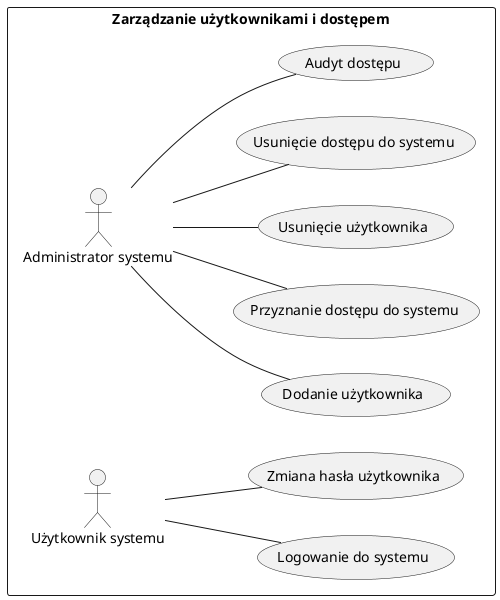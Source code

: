 @startuml diagram
left to right direction

rectangle "Zarządzanie użytkownikami i dostępem" {
  actor "Administrator systemu" as Administrator
  actor "Użytkownik systemu" as Użytkownik

  usecase (Logowanie do systemu) as Logowanie
  usecase (Zmiana hasła użytkownika) as ZmianaHasla
  usecase (Dodanie użytkownika) as DodanieUzytkownika
  usecase (Przyznanie dostępu do systemu) as PrzyznanieDostepu
  usecase (Usunięcie użytkownika) as UsuniecieUzytkownika
  usecase (Usunięcie dostępu do systemu) as UsuniecieDostepu
  usecase (Audyt dostępu) as AudytDostepu

  Użytkownik -- Logowanie
  Użytkownik -- ZmianaHasla
  Administrator -- DodanieUzytkownika
  Administrator -- PrzyznanieDostepu
  Administrator -- UsuniecieUzytkownika
  Administrator -- UsuniecieDostepu
  Administrator -- AudytDostepu
}

@enduml